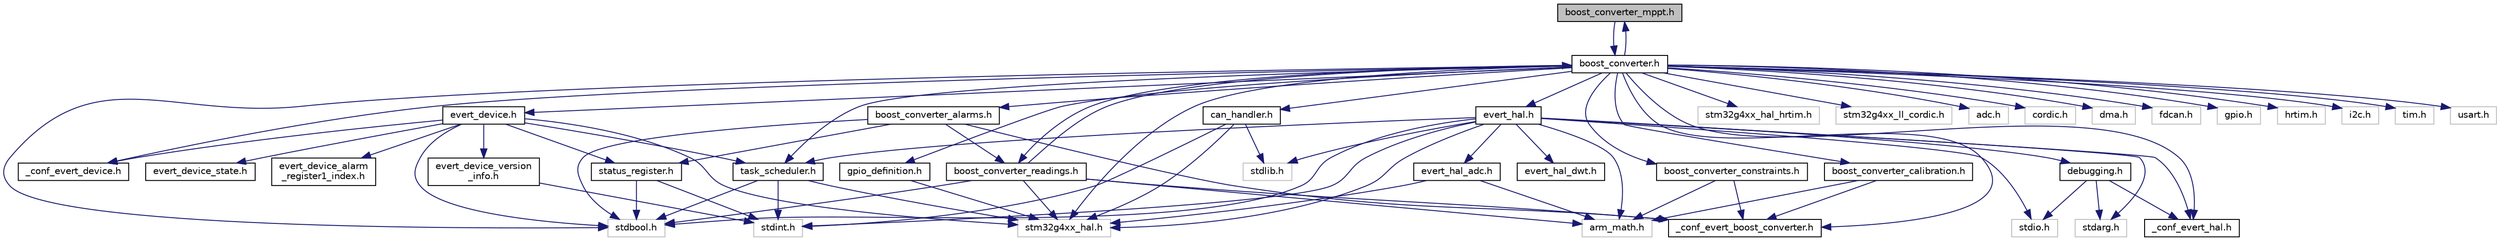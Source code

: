 digraph "boost_converter_mppt.h"
{
 // LATEX_PDF_SIZE
  edge [fontname="Helvetica",fontsize="10",labelfontname="Helvetica",labelfontsize="10"];
  node [fontname="Helvetica",fontsize="10",shape=record];
  Node1 [label="boost_converter_mppt.h",height=0.2,width=0.4,color="black", fillcolor="grey75", style="filled", fontcolor="black",tooltip=" "];
  Node1 -> Node2 [color="midnightblue",fontsize="10",style="solid"];
  Node2 [label="boost_converter.h",height=0.2,width=0.4,color="black", fillcolor="white", style="filled",URL="$boost__converter_8h.html",tooltip="Functions and control loops for the boost converter."];
  Node2 -> Node3 [color="midnightblue",fontsize="10",style="solid"];
  Node3 [label="stdbool.h",height=0.2,width=0.4,color="grey75", fillcolor="white", style="filled",tooltip=" "];
  Node2 -> Node4 [color="midnightblue",fontsize="10",style="solid"];
  Node4 [label="stm32g4xx_hal.h",height=0.2,width=0.4,color="grey75", fillcolor="white", style="filled",tooltip=" "];
  Node2 -> Node5 [color="midnightblue",fontsize="10",style="solid"];
  Node5 [label="stm32g4xx_hal_hrtim.h",height=0.2,width=0.4,color="grey75", fillcolor="white", style="filled",tooltip=" "];
  Node2 -> Node6 [color="midnightblue",fontsize="10",style="solid"];
  Node6 [label="stm32g4xx_ll_cordic.h",height=0.2,width=0.4,color="grey75", fillcolor="white", style="filled",tooltip=" "];
  Node2 -> Node7 [color="midnightblue",fontsize="10",style="solid"];
  Node7 [label="adc.h",height=0.2,width=0.4,color="grey75", fillcolor="white", style="filled",tooltip=" "];
  Node2 -> Node8 [color="midnightblue",fontsize="10",style="solid"];
  Node8 [label="cordic.h",height=0.2,width=0.4,color="grey75", fillcolor="white", style="filled",tooltip=" "];
  Node2 -> Node9 [color="midnightblue",fontsize="10",style="solid"];
  Node9 [label="dma.h",height=0.2,width=0.4,color="grey75", fillcolor="white", style="filled",tooltip=" "];
  Node2 -> Node10 [color="midnightblue",fontsize="10",style="solid"];
  Node10 [label="fdcan.h",height=0.2,width=0.4,color="grey75", fillcolor="white", style="filled",tooltip=" "];
  Node2 -> Node11 [color="midnightblue",fontsize="10",style="solid"];
  Node11 [label="gpio.h",height=0.2,width=0.4,color="grey75", fillcolor="white", style="filled",tooltip=" "];
  Node2 -> Node12 [color="midnightblue",fontsize="10",style="solid"];
  Node12 [label="hrtim.h",height=0.2,width=0.4,color="grey75", fillcolor="white", style="filled",tooltip=" "];
  Node2 -> Node13 [color="midnightblue",fontsize="10",style="solid"];
  Node13 [label="i2c.h",height=0.2,width=0.4,color="grey75", fillcolor="white", style="filled",tooltip=" "];
  Node2 -> Node14 [color="midnightblue",fontsize="10",style="solid"];
  Node14 [label="tim.h",height=0.2,width=0.4,color="grey75", fillcolor="white", style="filled",tooltip=" "];
  Node2 -> Node15 [color="midnightblue",fontsize="10",style="solid"];
  Node15 [label="usart.h",height=0.2,width=0.4,color="grey75", fillcolor="white", style="filled",tooltip=" "];
  Node2 -> Node16 [color="midnightblue",fontsize="10",style="solid"];
  Node16 [label="can_handler.h",height=0.2,width=0.4,color="black", fillcolor="white", style="filled",URL="$can__handler_8h.html",tooltip=" "];
  Node16 -> Node17 [color="midnightblue",fontsize="10",style="solid"];
  Node17 [label="stdlib.h",height=0.2,width=0.4,color="grey75", fillcolor="white", style="filled",tooltip=" "];
  Node16 -> Node18 [color="midnightblue",fontsize="10",style="solid"];
  Node18 [label="stdint.h",height=0.2,width=0.4,color="grey75", fillcolor="white", style="filled",tooltip=" "];
  Node16 -> Node4 [color="midnightblue",fontsize="10",style="solid"];
  Node2 -> Node19 [color="midnightblue",fontsize="10",style="solid"];
  Node19 [label="evert_device.h",height=0.2,width=0.4,color="black", fillcolor="white", style="filled",URL="$evert__device_8h.html",tooltip=" "];
  Node19 -> Node3 [color="midnightblue",fontsize="10",style="solid"];
  Node19 -> Node4 [color="midnightblue",fontsize="10",style="solid"];
  Node19 -> Node20 [color="midnightblue",fontsize="10",style="solid"];
  Node20 [label="_conf_evert_device.h",height=0.2,width=0.4,color="black", fillcolor="white", style="filled",URL="$__conf__evert__device_8h.html",tooltip=" "];
  Node19 -> Node21 [color="midnightblue",fontsize="10",style="solid"];
  Node21 [label="evert_device_alarm\l_register1_index.h",height=0.2,width=0.4,color="black", fillcolor="white", style="filled",URL="$evert__device__alarm__register1__index_8h.html",tooltip=" "];
  Node19 -> Node22 [color="midnightblue",fontsize="10",style="solid"];
  Node22 [label="evert_device_state.h",height=0.2,width=0.4,color="black", fillcolor="white", style="filled",URL="$evert__device__state_8h.html",tooltip=" "];
  Node19 -> Node23 [color="midnightblue",fontsize="10",style="solid"];
  Node23 [label="evert_device_version\l_info.h",height=0.2,width=0.4,color="black", fillcolor="white", style="filled",URL="$evert__device__version__info_8h.html",tooltip=" "];
  Node23 -> Node18 [color="midnightblue",fontsize="10",style="solid"];
  Node19 -> Node24 [color="midnightblue",fontsize="10",style="solid"];
  Node24 [label="status_register.h",height=0.2,width=0.4,color="black", fillcolor="white", style="filled",URL="$status__register_8h.html",tooltip=" "];
  Node24 -> Node18 [color="midnightblue",fontsize="10",style="solid"];
  Node24 -> Node3 [color="midnightblue",fontsize="10",style="solid"];
  Node19 -> Node25 [color="midnightblue",fontsize="10",style="solid"];
  Node25 [label="task_scheduler.h",height=0.2,width=0.4,color="black", fillcolor="white", style="filled",URL="$task__scheduler_8h.html",tooltip=" "];
  Node25 -> Node18 [color="midnightblue",fontsize="10",style="solid"];
  Node25 -> Node3 [color="midnightblue",fontsize="10",style="solid"];
  Node25 -> Node4 [color="midnightblue",fontsize="10",style="solid"];
  Node2 -> Node26 [color="midnightblue",fontsize="10",style="solid"];
  Node26 [label="evert_hal.h",height=0.2,width=0.4,color="black", fillcolor="white", style="filled",URL="$evert__hal_8h.html",tooltip=" "];
  Node26 -> Node27 [color="midnightblue",fontsize="10",style="solid"];
  Node27 [label="arm_math.h",height=0.2,width=0.4,color="grey75", fillcolor="white", style="filled",tooltip=" "];
  Node26 -> Node17 [color="midnightblue",fontsize="10",style="solid"];
  Node26 -> Node28 [color="midnightblue",fontsize="10",style="solid"];
  Node28 [label="stdio.h",height=0.2,width=0.4,color="grey75", fillcolor="white", style="filled",tooltip=" "];
  Node26 -> Node29 [color="midnightblue",fontsize="10",style="solid"];
  Node29 [label="stdarg.h",height=0.2,width=0.4,color="grey75", fillcolor="white", style="filled",tooltip=" "];
  Node26 -> Node18 [color="midnightblue",fontsize="10",style="solid"];
  Node26 -> Node3 [color="midnightblue",fontsize="10",style="solid"];
  Node26 -> Node4 [color="midnightblue",fontsize="10",style="solid"];
  Node26 -> Node30 [color="midnightblue",fontsize="10",style="solid"];
  Node30 [label="_conf_evert_hal.h",height=0.2,width=0.4,color="black", fillcolor="white", style="filled",URL="$__conf__evert__hal_8h.html",tooltip=" "];
  Node26 -> Node31 [color="midnightblue",fontsize="10",style="solid"];
  Node31 [label="evert_hal_adc.h",height=0.2,width=0.4,color="black", fillcolor="white", style="filled",URL="$evert__hal__adc_8h.html",tooltip=" "];
  Node31 -> Node27 [color="midnightblue",fontsize="10",style="solid"];
  Node31 -> Node4 [color="midnightblue",fontsize="10",style="solid"];
  Node26 -> Node32 [color="midnightblue",fontsize="10",style="solid"];
  Node32 [label="evert_hal_dwt.h",height=0.2,width=0.4,color="black", fillcolor="white", style="filled",URL="$evert__hal__dwt_8h.html",tooltip=" "];
  Node26 -> Node33 [color="midnightblue",fontsize="10",style="solid"];
  Node33 [label="debugging.h",height=0.2,width=0.4,color="black", fillcolor="white", style="filled",URL="$debugging_8h.html",tooltip=" "];
  Node33 -> Node28 [color="midnightblue",fontsize="10",style="solid"];
  Node33 -> Node29 [color="midnightblue",fontsize="10",style="solid"];
  Node33 -> Node30 [color="midnightblue",fontsize="10",style="solid"];
  Node26 -> Node25 [color="midnightblue",fontsize="10",style="solid"];
  Node2 -> Node34 [color="midnightblue",fontsize="10",style="solid"];
  Node34 [label="gpio_definition.h",height=0.2,width=0.4,color="black", fillcolor="white", style="filled",URL="$gpio__definition_8h.html",tooltip=" "];
  Node34 -> Node4 [color="midnightblue",fontsize="10",style="solid"];
  Node2 -> Node25 [color="midnightblue",fontsize="10",style="solid"];
  Node2 -> Node20 [color="midnightblue",fontsize="10",style="solid"];
  Node2 -> Node30 [color="midnightblue",fontsize="10",style="solid"];
  Node2 -> Node35 [color="midnightblue",fontsize="10",style="solid"];
  Node35 [label="_conf_evert_boost_converter.h",height=0.2,width=0.4,color="black", fillcolor="white", style="filled",URL="$__conf__evert__boost__converter_8h.html",tooltip=" "];
  Node2 -> Node36 [color="midnightblue",fontsize="10",style="solid"];
  Node36 [label="boost_converter_alarms.h",height=0.2,width=0.4,color="black", fillcolor="white", style="filled",URL="$boost__converter__alarms_8h.html",tooltip=" "];
  Node36 -> Node3 [color="midnightblue",fontsize="10",style="solid"];
  Node36 -> Node24 [color="midnightblue",fontsize="10",style="solid"];
  Node36 -> Node35 [color="midnightblue",fontsize="10",style="solid"];
  Node36 -> Node37 [color="midnightblue",fontsize="10",style="solid"];
  Node37 [label="boost_converter_readings.h",height=0.2,width=0.4,color="black", fillcolor="white", style="filled",URL="$boost__converter__readings_8h.html",tooltip="ADC readings and filtering for the Evert Boost Converter."];
  Node37 -> Node3 [color="midnightblue",fontsize="10",style="solid"];
  Node37 -> Node4 [color="midnightblue",fontsize="10",style="solid"];
  Node37 -> Node27 [color="midnightblue",fontsize="10",style="solid"];
  Node37 -> Node35 [color="midnightblue",fontsize="10",style="solid"];
  Node37 -> Node2 [color="midnightblue",fontsize="10",style="solid"];
  Node2 -> Node38 [color="midnightblue",fontsize="10",style="solid"];
  Node38 [label="boost_converter_calibration.h",height=0.2,width=0.4,color="black", fillcolor="white", style="filled",URL="$boost__converter__calibration_8h.html",tooltip=" "];
  Node38 -> Node27 [color="midnightblue",fontsize="10",style="solid"];
  Node38 -> Node35 [color="midnightblue",fontsize="10",style="solid"];
  Node2 -> Node39 [color="midnightblue",fontsize="10",style="solid"];
  Node39 [label="boost_converter_constraints.h",height=0.2,width=0.4,color="black", fillcolor="white", style="filled",URL="$boost__converter__constraints_8h.html",tooltip=" "];
  Node39 -> Node27 [color="midnightblue",fontsize="10",style="solid"];
  Node39 -> Node35 [color="midnightblue",fontsize="10",style="solid"];
  Node2 -> Node1 [color="midnightblue",fontsize="10",style="solid"];
  Node2 -> Node37 [color="midnightblue",fontsize="10",style="solid"];
}
